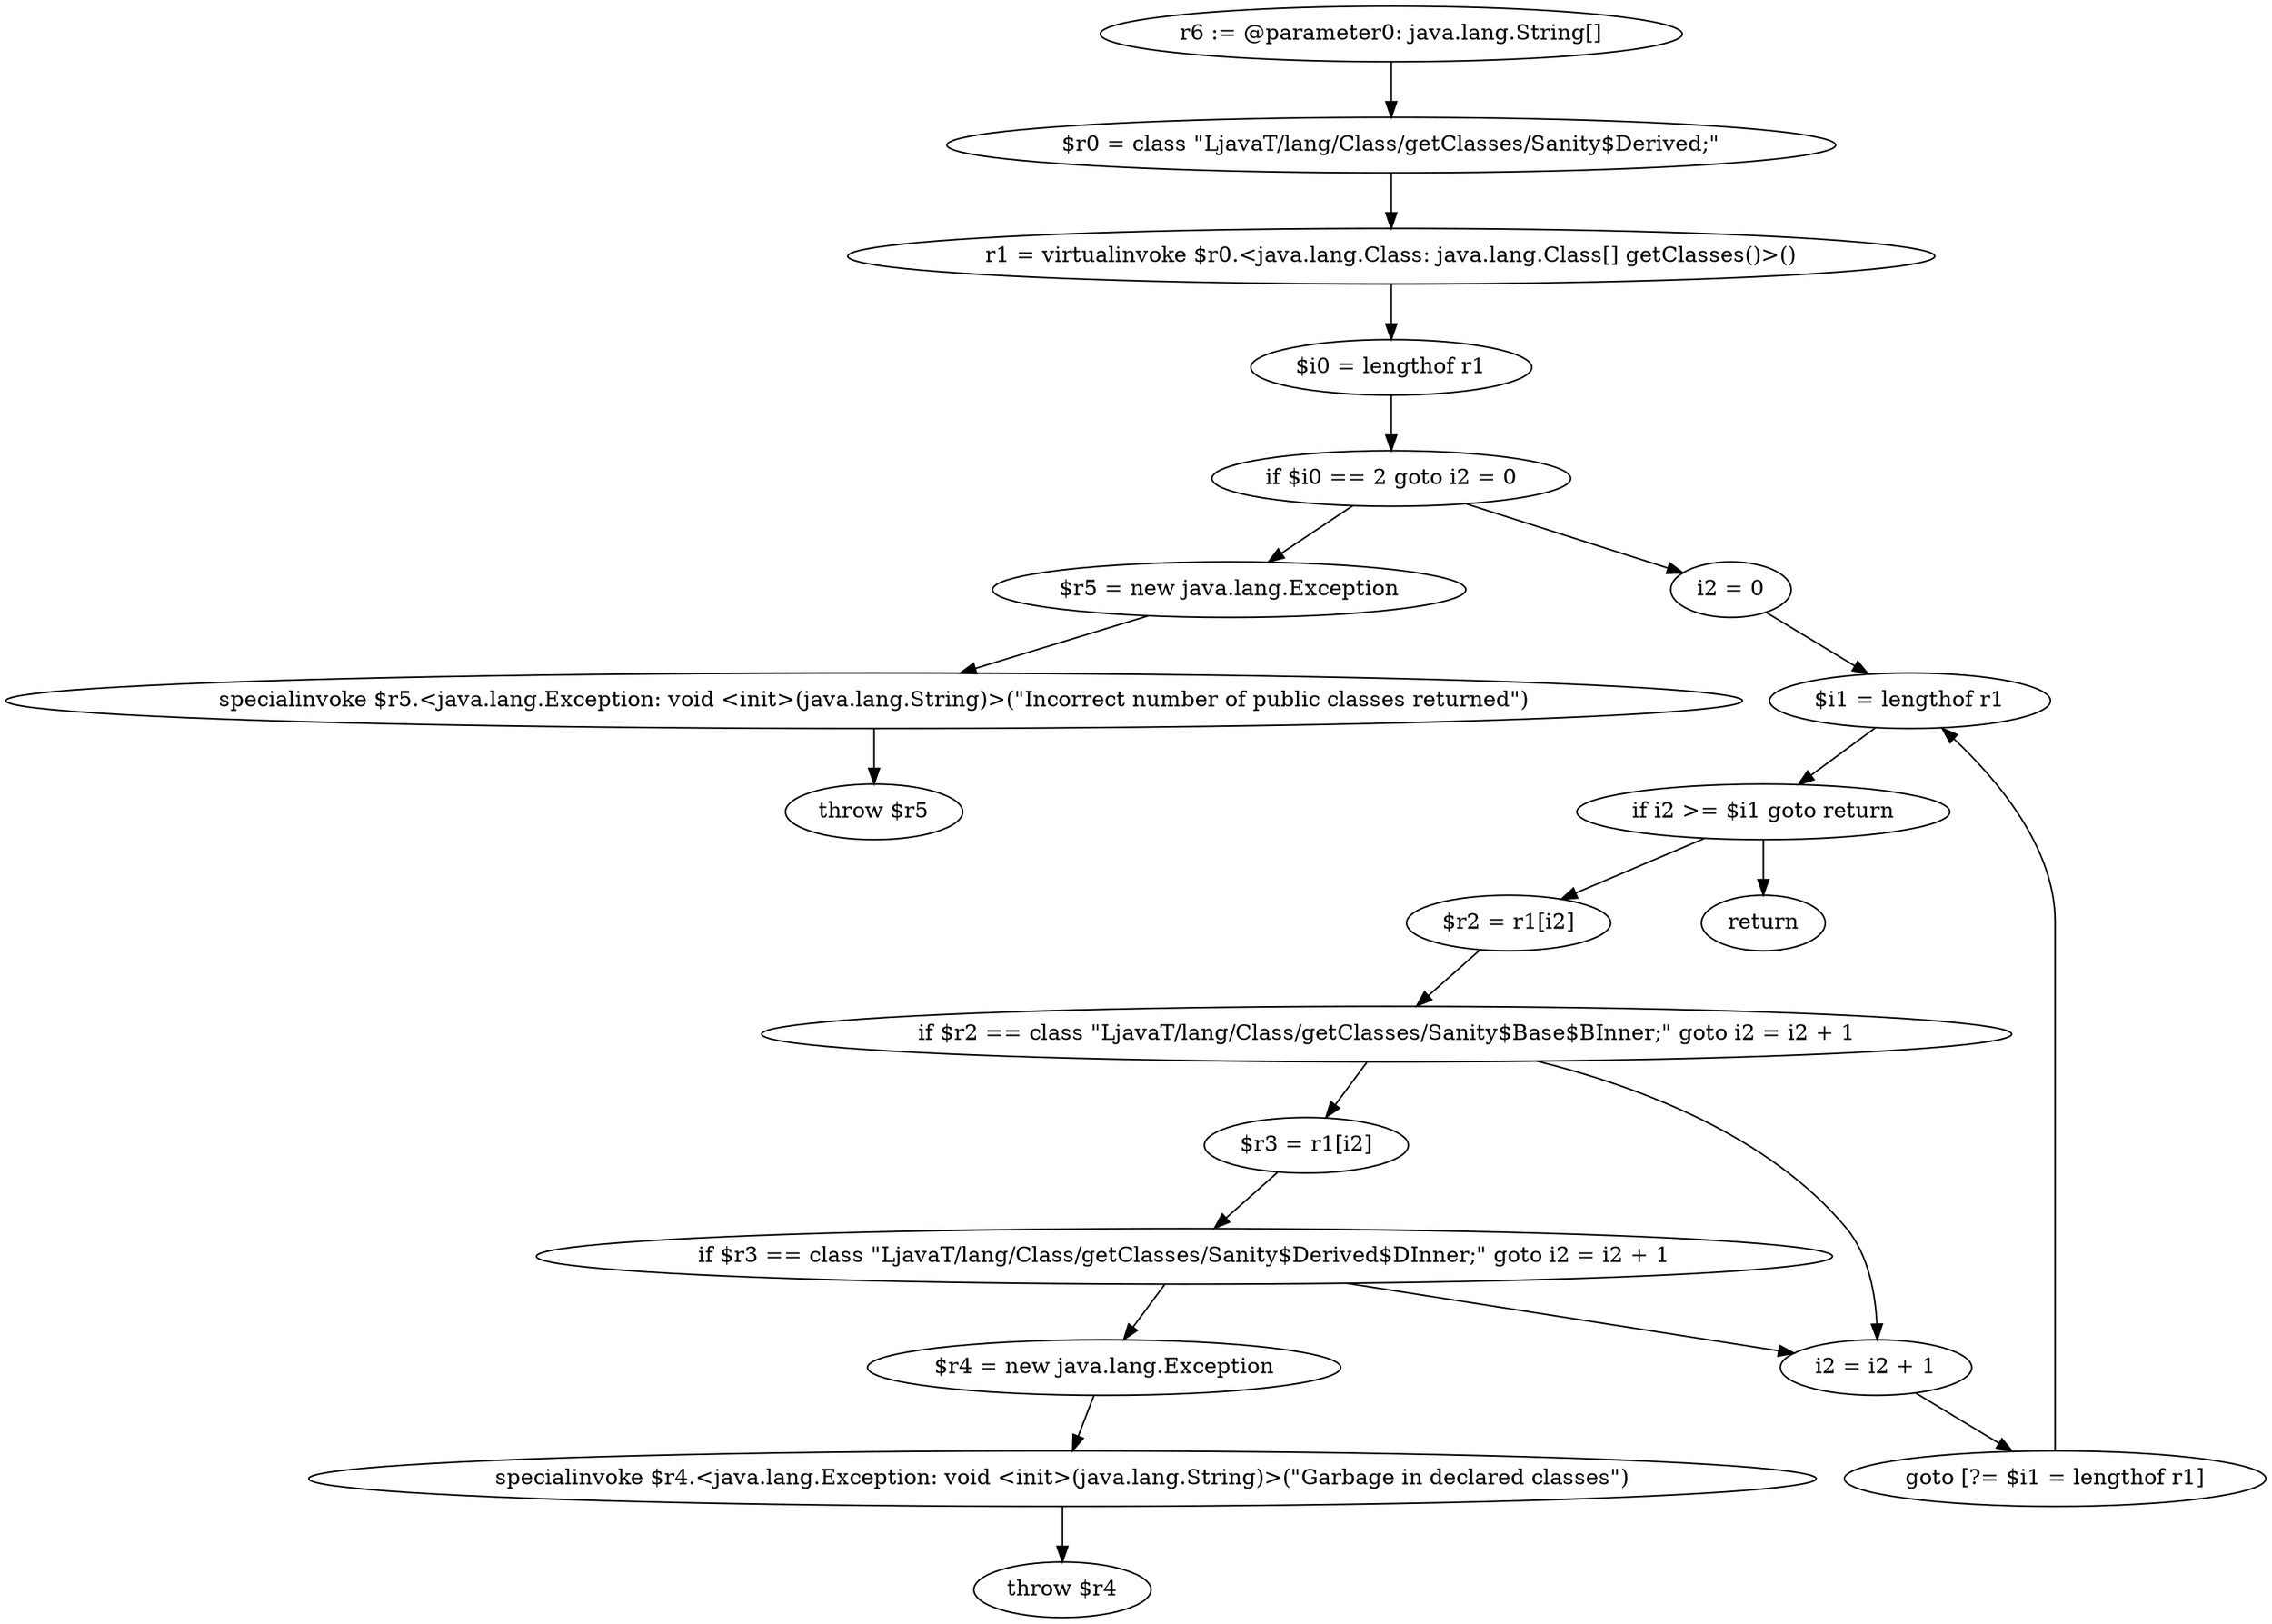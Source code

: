 digraph "unitGraph" {
    "r6 := @parameter0: java.lang.String[]"
    "$r0 = class \"LjavaT/lang/Class/getClasses/Sanity$Derived;\""
    "r1 = virtualinvoke $r0.<java.lang.Class: java.lang.Class[] getClasses()>()"
    "$i0 = lengthof r1"
    "if $i0 == 2 goto i2 = 0"
    "$r5 = new java.lang.Exception"
    "specialinvoke $r5.<java.lang.Exception: void <init>(java.lang.String)>(\"Incorrect number of public classes returned\")"
    "throw $r5"
    "i2 = 0"
    "$i1 = lengthof r1"
    "if i2 >= $i1 goto return"
    "$r2 = r1[i2]"
    "if $r2 == class \"LjavaT/lang/Class/getClasses/Sanity$Base$BInner;\" goto i2 = i2 + 1"
    "$r3 = r1[i2]"
    "if $r3 == class \"LjavaT/lang/Class/getClasses/Sanity$Derived$DInner;\" goto i2 = i2 + 1"
    "$r4 = new java.lang.Exception"
    "specialinvoke $r4.<java.lang.Exception: void <init>(java.lang.String)>(\"Garbage in declared classes\")"
    "throw $r4"
    "i2 = i2 + 1"
    "goto [?= $i1 = lengthof r1]"
    "return"
    "r6 := @parameter0: java.lang.String[]"->"$r0 = class \"LjavaT/lang/Class/getClasses/Sanity$Derived;\"";
    "$r0 = class \"LjavaT/lang/Class/getClasses/Sanity$Derived;\""->"r1 = virtualinvoke $r0.<java.lang.Class: java.lang.Class[] getClasses()>()";
    "r1 = virtualinvoke $r0.<java.lang.Class: java.lang.Class[] getClasses()>()"->"$i0 = lengthof r1";
    "$i0 = lengthof r1"->"if $i0 == 2 goto i2 = 0";
    "if $i0 == 2 goto i2 = 0"->"$r5 = new java.lang.Exception";
    "if $i0 == 2 goto i2 = 0"->"i2 = 0";
    "$r5 = new java.lang.Exception"->"specialinvoke $r5.<java.lang.Exception: void <init>(java.lang.String)>(\"Incorrect number of public classes returned\")";
    "specialinvoke $r5.<java.lang.Exception: void <init>(java.lang.String)>(\"Incorrect number of public classes returned\")"->"throw $r5";
    "i2 = 0"->"$i1 = lengthof r1";
    "$i1 = lengthof r1"->"if i2 >= $i1 goto return";
    "if i2 >= $i1 goto return"->"$r2 = r1[i2]";
    "if i2 >= $i1 goto return"->"return";
    "$r2 = r1[i2]"->"if $r2 == class \"LjavaT/lang/Class/getClasses/Sanity$Base$BInner;\" goto i2 = i2 + 1";
    "if $r2 == class \"LjavaT/lang/Class/getClasses/Sanity$Base$BInner;\" goto i2 = i2 + 1"->"$r3 = r1[i2]";
    "if $r2 == class \"LjavaT/lang/Class/getClasses/Sanity$Base$BInner;\" goto i2 = i2 + 1"->"i2 = i2 + 1";
    "$r3 = r1[i2]"->"if $r3 == class \"LjavaT/lang/Class/getClasses/Sanity$Derived$DInner;\" goto i2 = i2 + 1";
    "if $r3 == class \"LjavaT/lang/Class/getClasses/Sanity$Derived$DInner;\" goto i2 = i2 + 1"->"$r4 = new java.lang.Exception";
    "if $r3 == class \"LjavaT/lang/Class/getClasses/Sanity$Derived$DInner;\" goto i2 = i2 + 1"->"i2 = i2 + 1";
    "$r4 = new java.lang.Exception"->"specialinvoke $r4.<java.lang.Exception: void <init>(java.lang.String)>(\"Garbage in declared classes\")";
    "specialinvoke $r4.<java.lang.Exception: void <init>(java.lang.String)>(\"Garbage in declared classes\")"->"throw $r4";
    "i2 = i2 + 1"->"goto [?= $i1 = lengthof r1]";
    "goto [?= $i1 = lengthof r1]"->"$i1 = lengthof r1";
}
